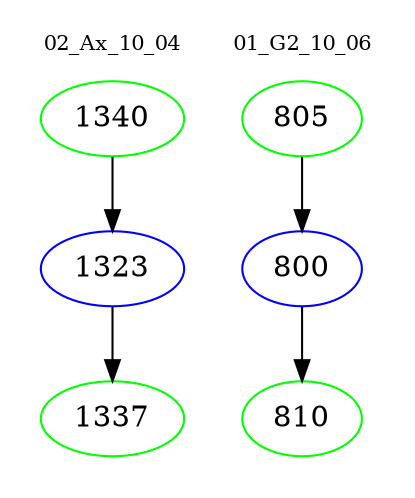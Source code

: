 digraph{
subgraph cluster_0 {
color = white
label = "02_Ax_10_04";
fontsize=10;
T0_1340 [label="1340", color="green"]
T0_1340 -> T0_1323 [color="black"]
T0_1323 [label="1323", color="blue"]
T0_1323 -> T0_1337 [color="black"]
T0_1337 [label="1337", color="green"]
}
subgraph cluster_1 {
color = white
label = "01_G2_10_06";
fontsize=10;
T1_805 [label="805", color="green"]
T1_805 -> T1_800 [color="black"]
T1_800 [label="800", color="blue"]
T1_800 -> T1_810 [color="black"]
T1_810 [label="810", color="green"]
}
}
